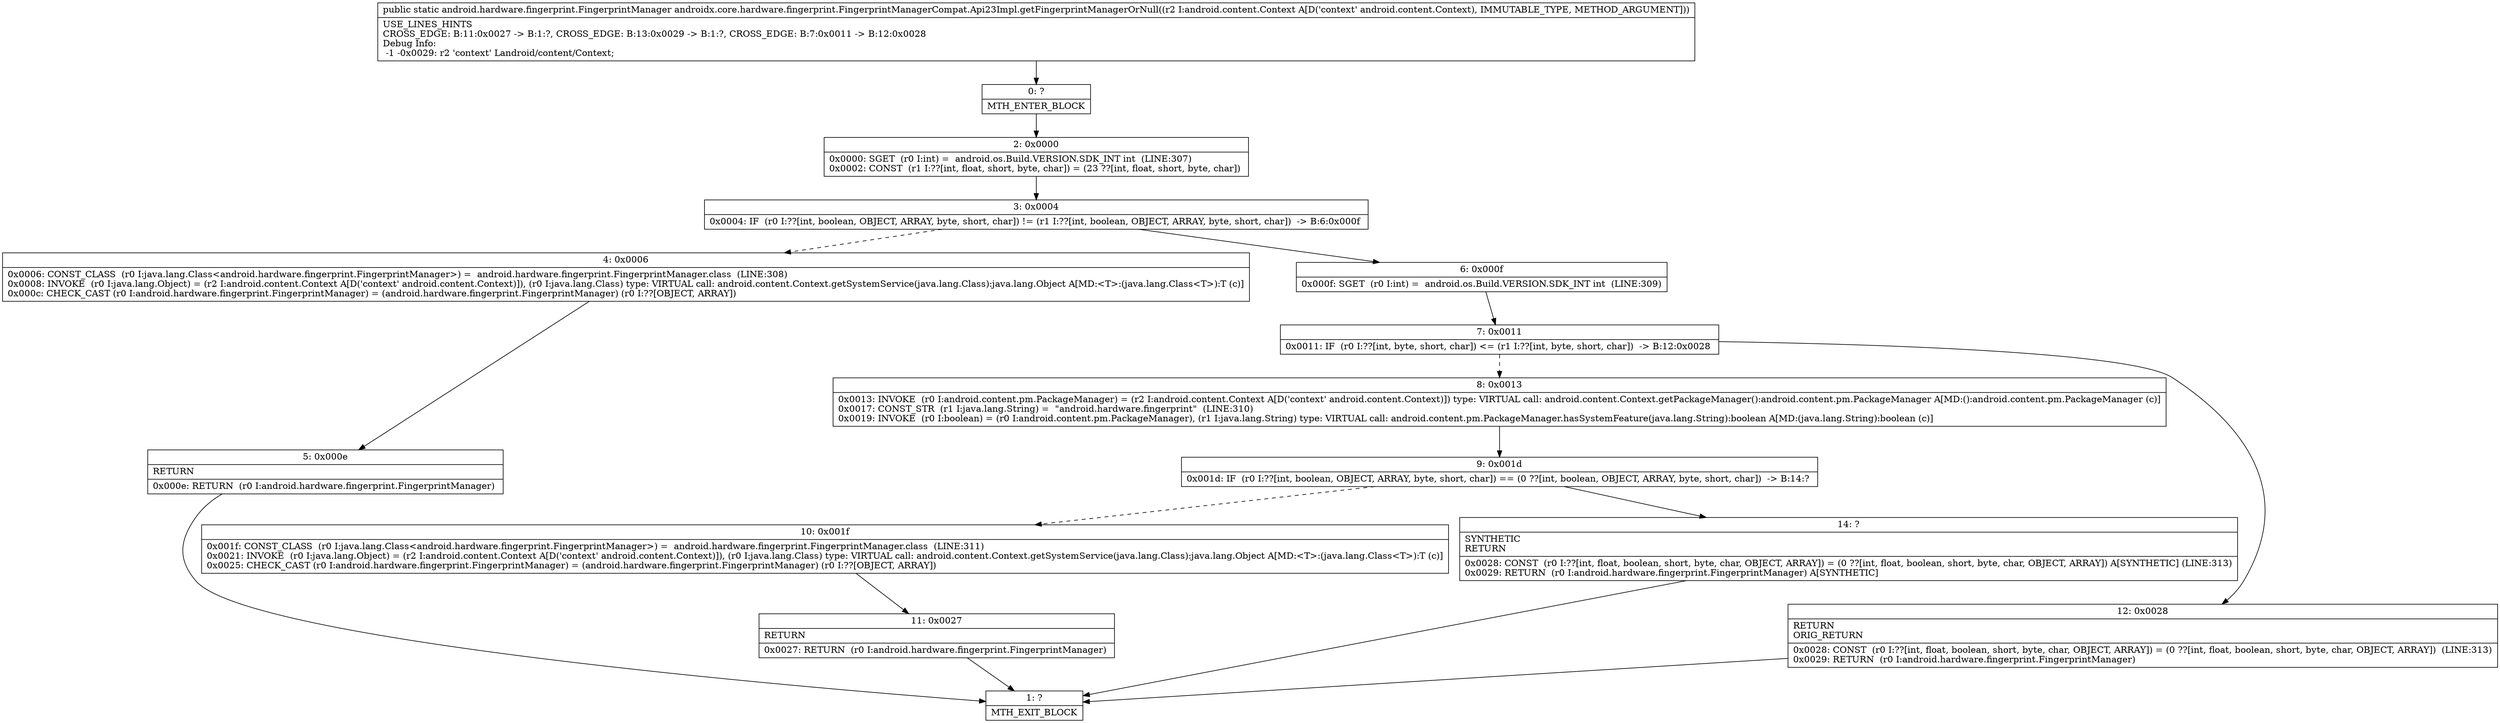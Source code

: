 digraph "CFG forandroidx.core.hardware.fingerprint.FingerprintManagerCompat.Api23Impl.getFingerprintManagerOrNull(Landroid\/content\/Context;)Landroid\/hardware\/fingerprint\/FingerprintManager;" {
Node_0 [shape=record,label="{0\:\ ?|MTH_ENTER_BLOCK\l}"];
Node_2 [shape=record,label="{2\:\ 0x0000|0x0000: SGET  (r0 I:int) =  android.os.Build.VERSION.SDK_INT int  (LINE:307)\l0x0002: CONST  (r1 I:??[int, float, short, byte, char]) = (23 ??[int, float, short, byte, char]) \l}"];
Node_3 [shape=record,label="{3\:\ 0x0004|0x0004: IF  (r0 I:??[int, boolean, OBJECT, ARRAY, byte, short, char]) != (r1 I:??[int, boolean, OBJECT, ARRAY, byte, short, char])  \-\> B:6:0x000f \l}"];
Node_4 [shape=record,label="{4\:\ 0x0006|0x0006: CONST_CLASS  (r0 I:java.lang.Class\<android.hardware.fingerprint.FingerprintManager\>) =  android.hardware.fingerprint.FingerprintManager.class  (LINE:308)\l0x0008: INVOKE  (r0 I:java.lang.Object) = (r2 I:android.content.Context A[D('context' android.content.Context)]), (r0 I:java.lang.Class) type: VIRTUAL call: android.content.Context.getSystemService(java.lang.Class):java.lang.Object A[MD:\<T\>:(java.lang.Class\<T\>):T (c)]\l0x000c: CHECK_CAST (r0 I:android.hardware.fingerprint.FingerprintManager) = (android.hardware.fingerprint.FingerprintManager) (r0 I:??[OBJECT, ARRAY]) \l}"];
Node_5 [shape=record,label="{5\:\ 0x000e|RETURN\l|0x000e: RETURN  (r0 I:android.hardware.fingerprint.FingerprintManager) \l}"];
Node_1 [shape=record,label="{1\:\ ?|MTH_EXIT_BLOCK\l}"];
Node_6 [shape=record,label="{6\:\ 0x000f|0x000f: SGET  (r0 I:int) =  android.os.Build.VERSION.SDK_INT int  (LINE:309)\l}"];
Node_7 [shape=record,label="{7\:\ 0x0011|0x0011: IF  (r0 I:??[int, byte, short, char]) \<= (r1 I:??[int, byte, short, char])  \-\> B:12:0x0028 \l}"];
Node_8 [shape=record,label="{8\:\ 0x0013|0x0013: INVOKE  (r0 I:android.content.pm.PackageManager) = (r2 I:android.content.Context A[D('context' android.content.Context)]) type: VIRTUAL call: android.content.Context.getPackageManager():android.content.pm.PackageManager A[MD:():android.content.pm.PackageManager (c)]\l0x0017: CONST_STR  (r1 I:java.lang.String) =  \"android.hardware.fingerprint\"  (LINE:310)\l0x0019: INVOKE  (r0 I:boolean) = (r0 I:android.content.pm.PackageManager), (r1 I:java.lang.String) type: VIRTUAL call: android.content.pm.PackageManager.hasSystemFeature(java.lang.String):boolean A[MD:(java.lang.String):boolean (c)]\l}"];
Node_9 [shape=record,label="{9\:\ 0x001d|0x001d: IF  (r0 I:??[int, boolean, OBJECT, ARRAY, byte, short, char]) == (0 ??[int, boolean, OBJECT, ARRAY, byte, short, char])  \-\> B:14:? \l}"];
Node_10 [shape=record,label="{10\:\ 0x001f|0x001f: CONST_CLASS  (r0 I:java.lang.Class\<android.hardware.fingerprint.FingerprintManager\>) =  android.hardware.fingerprint.FingerprintManager.class  (LINE:311)\l0x0021: INVOKE  (r0 I:java.lang.Object) = (r2 I:android.content.Context A[D('context' android.content.Context)]), (r0 I:java.lang.Class) type: VIRTUAL call: android.content.Context.getSystemService(java.lang.Class):java.lang.Object A[MD:\<T\>:(java.lang.Class\<T\>):T (c)]\l0x0025: CHECK_CAST (r0 I:android.hardware.fingerprint.FingerprintManager) = (android.hardware.fingerprint.FingerprintManager) (r0 I:??[OBJECT, ARRAY]) \l}"];
Node_11 [shape=record,label="{11\:\ 0x0027|RETURN\l|0x0027: RETURN  (r0 I:android.hardware.fingerprint.FingerprintManager) \l}"];
Node_14 [shape=record,label="{14\:\ ?|SYNTHETIC\lRETURN\l|0x0028: CONST  (r0 I:??[int, float, boolean, short, byte, char, OBJECT, ARRAY]) = (0 ??[int, float, boolean, short, byte, char, OBJECT, ARRAY]) A[SYNTHETIC] (LINE:313)\l0x0029: RETURN  (r0 I:android.hardware.fingerprint.FingerprintManager) A[SYNTHETIC]\l}"];
Node_12 [shape=record,label="{12\:\ 0x0028|RETURN\lORIG_RETURN\l|0x0028: CONST  (r0 I:??[int, float, boolean, short, byte, char, OBJECT, ARRAY]) = (0 ??[int, float, boolean, short, byte, char, OBJECT, ARRAY])  (LINE:313)\l0x0029: RETURN  (r0 I:android.hardware.fingerprint.FingerprintManager) \l}"];
MethodNode[shape=record,label="{public static android.hardware.fingerprint.FingerprintManager androidx.core.hardware.fingerprint.FingerprintManagerCompat.Api23Impl.getFingerprintManagerOrNull((r2 I:android.content.Context A[D('context' android.content.Context), IMMUTABLE_TYPE, METHOD_ARGUMENT]))  | USE_LINES_HINTS\lCROSS_EDGE: B:11:0x0027 \-\> B:1:?, CROSS_EDGE: B:13:0x0029 \-\> B:1:?, CROSS_EDGE: B:7:0x0011 \-\> B:12:0x0028\lDebug Info:\l  \-1 \-0x0029: r2 'context' Landroid\/content\/Context;\l}"];
MethodNode -> Node_0;Node_0 -> Node_2;
Node_2 -> Node_3;
Node_3 -> Node_4[style=dashed];
Node_3 -> Node_6;
Node_4 -> Node_5;
Node_5 -> Node_1;
Node_6 -> Node_7;
Node_7 -> Node_8[style=dashed];
Node_7 -> Node_12;
Node_8 -> Node_9;
Node_9 -> Node_10[style=dashed];
Node_9 -> Node_14;
Node_10 -> Node_11;
Node_11 -> Node_1;
Node_14 -> Node_1;
Node_12 -> Node_1;
}

